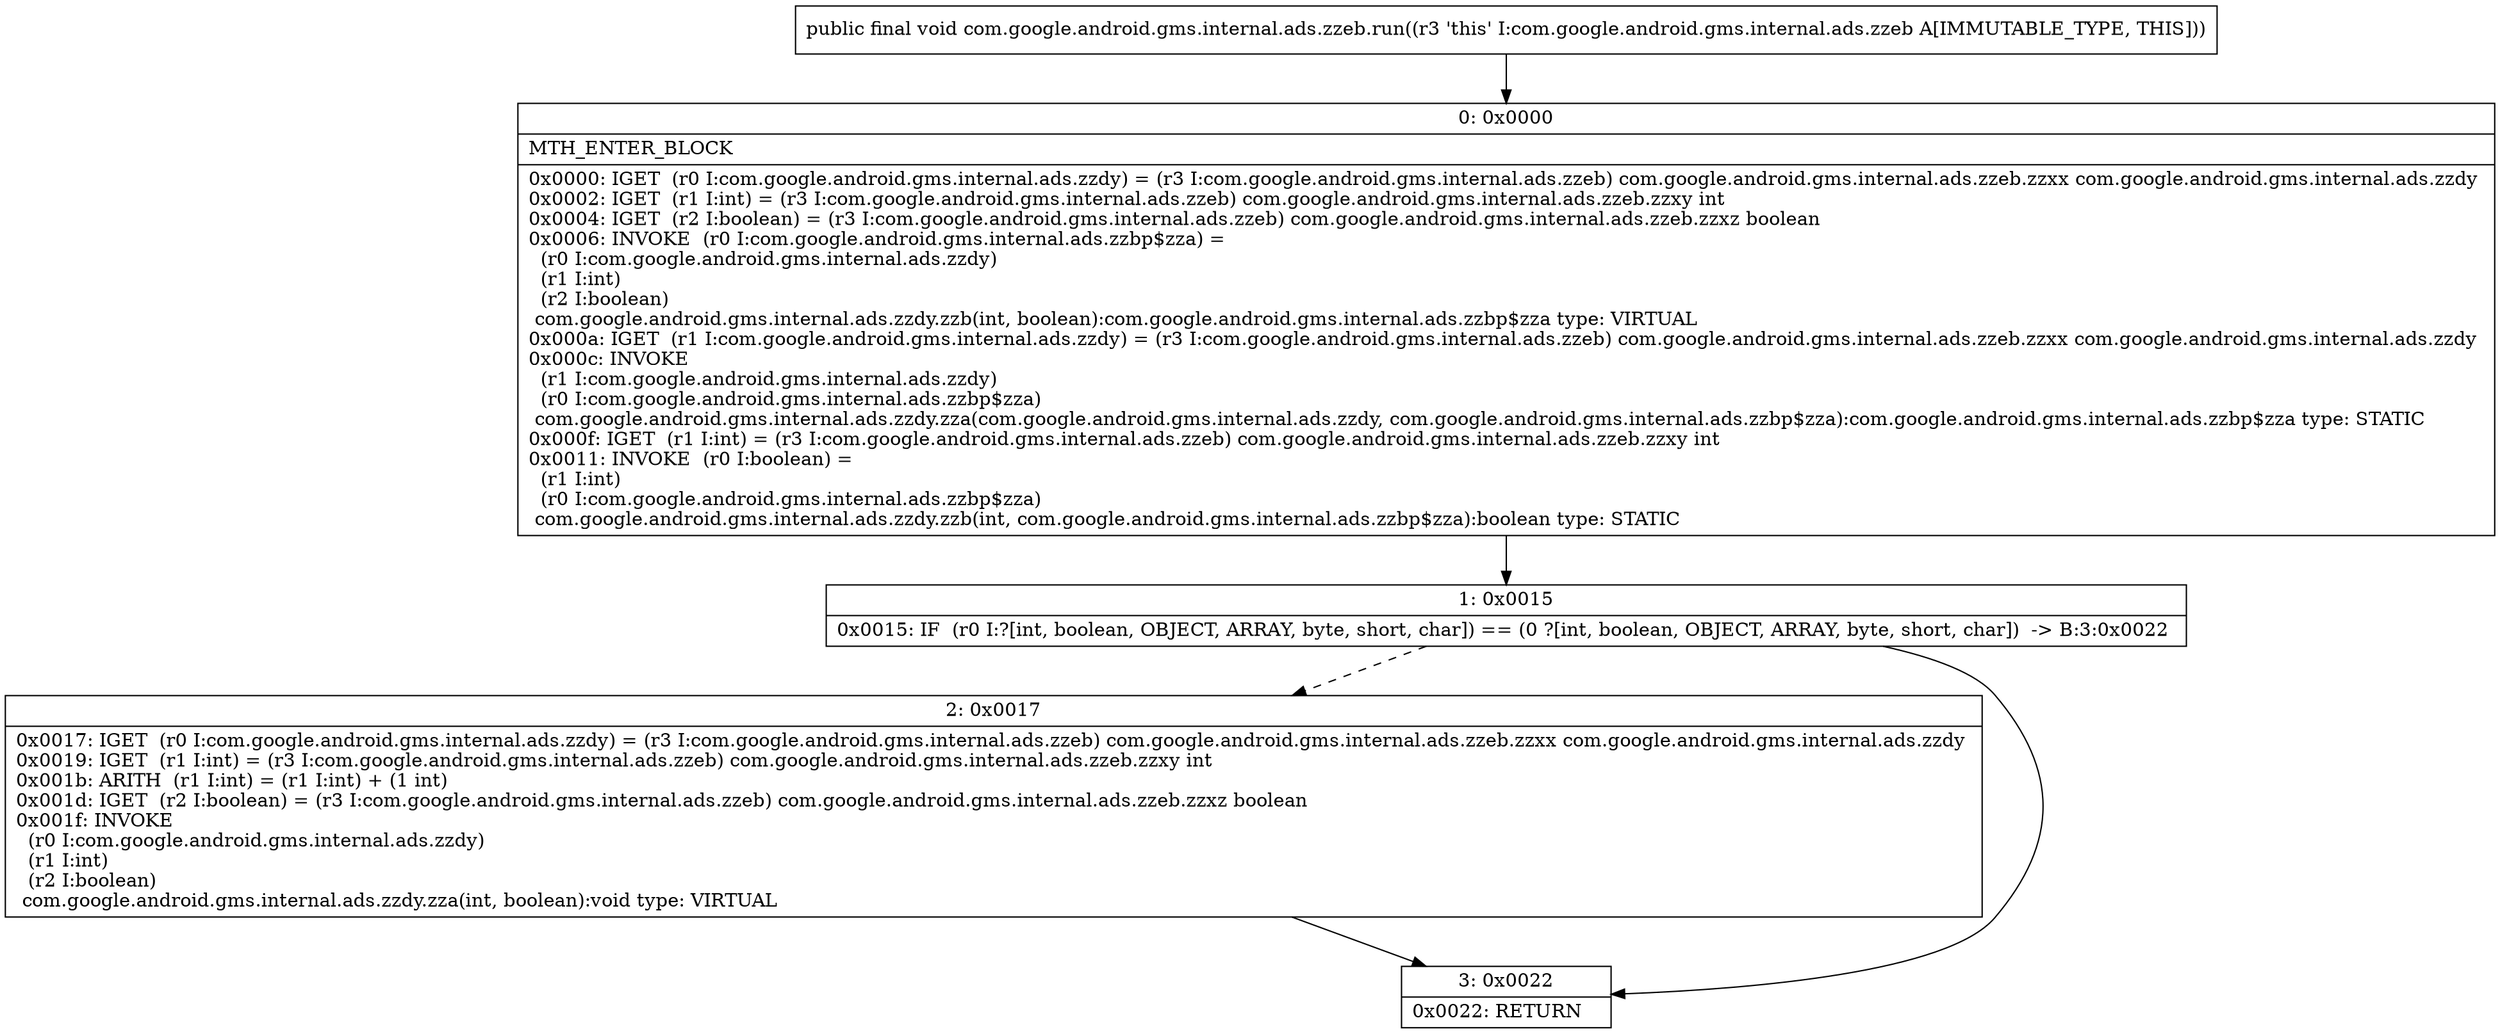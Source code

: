 digraph "CFG forcom.google.android.gms.internal.ads.zzeb.run()V" {
Node_0 [shape=record,label="{0\:\ 0x0000|MTH_ENTER_BLOCK\l|0x0000: IGET  (r0 I:com.google.android.gms.internal.ads.zzdy) = (r3 I:com.google.android.gms.internal.ads.zzeb) com.google.android.gms.internal.ads.zzeb.zzxx com.google.android.gms.internal.ads.zzdy \l0x0002: IGET  (r1 I:int) = (r3 I:com.google.android.gms.internal.ads.zzeb) com.google.android.gms.internal.ads.zzeb.zzxy int \l0x0004: IGET  (r2 I:boolean) = (r3 I:com.google.android.gms.internal.ads.zzeb) com.google.android.gms.internal.ads.zzeb.zzxz boolean \l0x0006: INVOKE  (r0 I:com.google.android.gms.internal.ads.zzbp$zza) = \l  (r0 I:com.google.android.gms.internal.ads.zzdy)\l  (r1 I:int)\l  (r2 I:boolean)\l com.google.android.gms.internal.ads.zzdy.zzb(int, boolean):com.google.android.gms.internal.ads.zzbp$zza type: VIRTUAL \l0x000a: IGET  (r1 I:com.google.android.gms.internal.ads.zzdy) = (r3 I:com.google.android.gms.internal.ads.zzeb) com.google.android.gms.internal.ads.zzeb.zzxx com.google.android.gms.internal.ads.zzdy \l0x000c: INVOKE  \l  (r1 I:com.google.android.gms.internal.ads.zzdy)\l  (r0 I:com.google.android.gms.internal.ads.zzbp$zza)\l com.google.android.gms.internal.ads.zzdy.zza(com.google.android.gms.internal.ads.zzdy, com.google.android.gms.internal.ads.zzbp$zza):com.google.android.gms.internal.ads.zzbp$zza type: STATIC \l0x000f: IGET  (r1 I:int) = (r3 I:com.google.android.gms.internal.ads.zzeb) com.google.android.gms.internal.ads.zzeb.zzxy int \l0x0011: INVOKE  (r0 I:boolean) = \l  (r1 I:int)\l  (r0 I:com.google.android.gms.internal.ads.zzbp$zza)\l com.google.android.gms.internal.ads.zzdy.zzb(int, com.google.android.gms.internal.ads.zzbp$zza):boolean type: STATIC \l}"];
Node_1 [shape=record,label="{1\:\ 0x0015|0x0015: IF  (r0 I:?[int, boolean, OBJECT, ARRAY, byte, short, char]) == (0 ?[int, boolean, OBJECT, ARRAY, byte, short, char])  \-\> B:3:0x0022 \l}"];
Node_2 [shape=record,label="{2\:\ 0x0017|0x0017: IGET  (r0 I:com.google.android.gms.internal.ads.zzdy) = (r3 I:com.google.android.gms.internal.ads.zzeb) com.google.android.gms.internal.ads.zzeb.zzxx com.google.android.gms.internal.ads.zzdy \l0x0019: IGET  (r1 I:int) = (r3 I:com.google.android.gms.internal.ads.zzeb) com.google.android.gms.internal.ads.zzeb.zzxy int \l0x001b: ARITH  (r1 I:int) = (r1 I:int) + (1 int) \l0x001d: IGET  (r2 I:boolean) = (r3 I:com.google.android.gms.internal.ads.zzeb) com.google.android.gms.internal.ads.zzeb.zzxz boolean \l0x001f: INVOKE  \l  (r0 I:com.google.android.gms.internal.ads.zzdy)\l  (r1 I:int)\l  (r2 I:boolean)\l com.google.android.gms.internal.ads.zzdy.zza(int, boolean):void type: VIRTUAL \l}"];
Node_3 [shape=record,label="{3\:\ 0x0022|0x0022: RETURN   \l}"];
MethodNode[shape=record,label="{public final void com.google.android.gms.internal.ads.zzeb.run((r3 'this' I:com.google.android.gms.internal.ads.zzeb A[IMMUTABLE_TYPE, THIS])) }"];
MethodNode -> Node_0;
Node_0 -> Node_1;
Node_1 -> Node_2[style=dashed];
Node_1 -> Node_3;
Node_2 -> Node_3;
}

